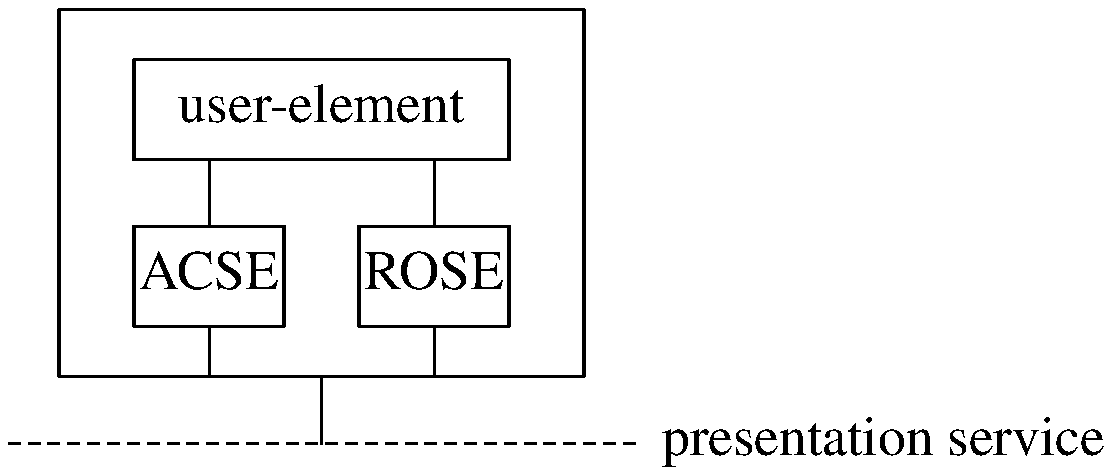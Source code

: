 .PS
.ps 20
##
lineht	=	2*lineht/3
## figure A-5
B1:	box "user-element" width 5*boxwid/2
B1a:	box invis with .w at B1.w
B1b:	box invis with .e at B1.e
B2:	box "ROSE" with .ne at (B1.se.x, B1.se.y-lineht)
B4:	box "ACSE" with .nw at (B1.sw.x, B1.sw.y-lineht)
B5:	box with .n at (B1.n.x, B1.n.y+boxht/2) width 7*boxwid/2 \
	height boxht+B1.n.y-B4.s.y
##
	line from B1a.s to B4.n
	line from B4.s to (B4.s.x, B5.s.y)
	line from B1b.s to B2.n
	line from B2.s to (B2.s.x, B5.s.y)
##
	line down from B5.s
	line dashed from (B5.w.x-linewid/2, B5.s.y-lineht) \
		    to   (B5.e.x+linewid/2, B5.s.y-lineht)
	move to (B5.e.x+linewid/2 , B5.s.y-lineht); \
	    "\ \ presentation service" ljust
##
.PE
